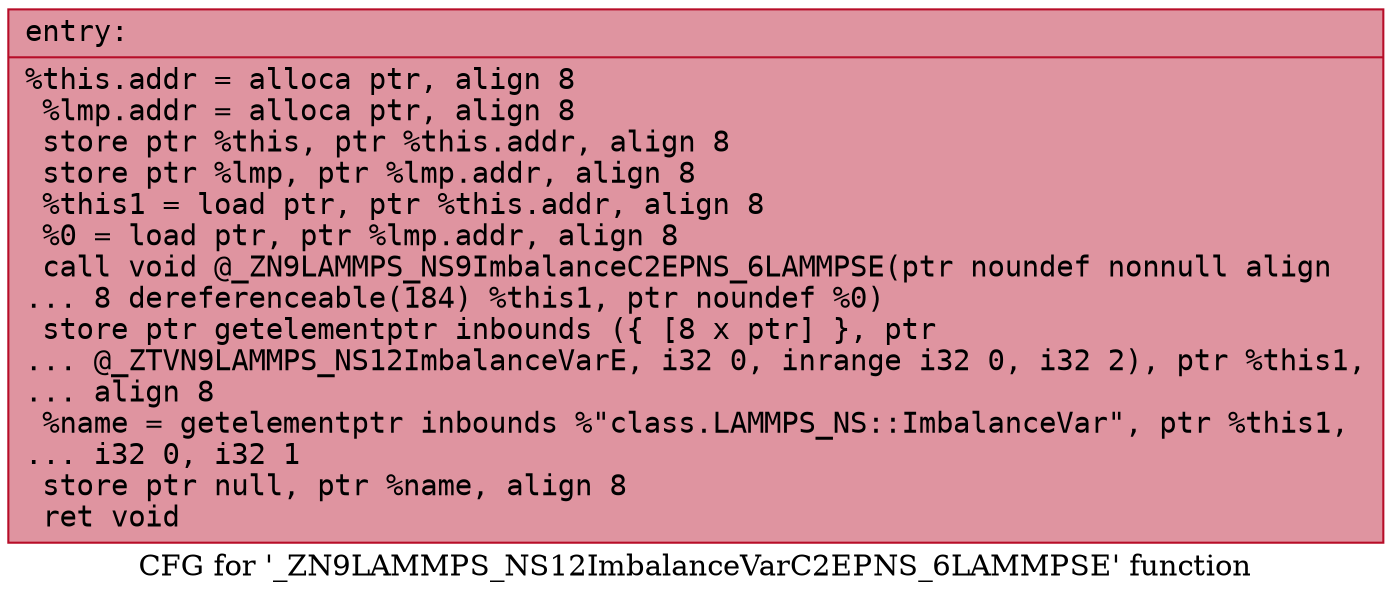 digraph "CFG for '_ZN9LAMMPS_NS12ImbalanceVarC2EPNS_6LAMMPSE' function" {
	label="CFG for '_ZN9LAMMPS_NS12ImbalanceVarC2EPNS_6LAMMPSE' function";

	Node0x5602317e1fa0 [shape=record,color="#b70d28ff", style=filled, fillcolor="#b70d2870" fontname="Courier",label="{entry:\l|  %this.addr = alloca ptr, align 8\l  %lmp.addr = alloca ptr, align 8\l  store ptr %this, ptr %this.addr, align 8\l  store ptr %lmp, ptr %lmp.addr, align 8\l  %this1 = load ptr, ptr %this.addr, align 8\l  %0 = load ptr, ptr %lmp.addr, align 8\l  call void @_ZN9LAMMPS_NS9ImbalanceC2EPNS_6LAMMPSE(ptr noundef nonnull align\l... 8 dereferenceable(184) %this1, ptr noundef %0)\l  store ptr getelementptr inbounds (\{ [8 x ptr] \}, ptr\l... @_ZTVN9LAMMPS_NS12ImbalanceVarE, i32 0, inrange i32 0, i32 2), ptr %this1,\l... align 8\l  %name = getelementptr inbounds %\"class.LAMMPS_NS::ImbalanceVar\", ptr %this1,\l... i32 0, i32 1\l  store ptr null, ptr %name, align 8\l  ret void\l}"];
}
